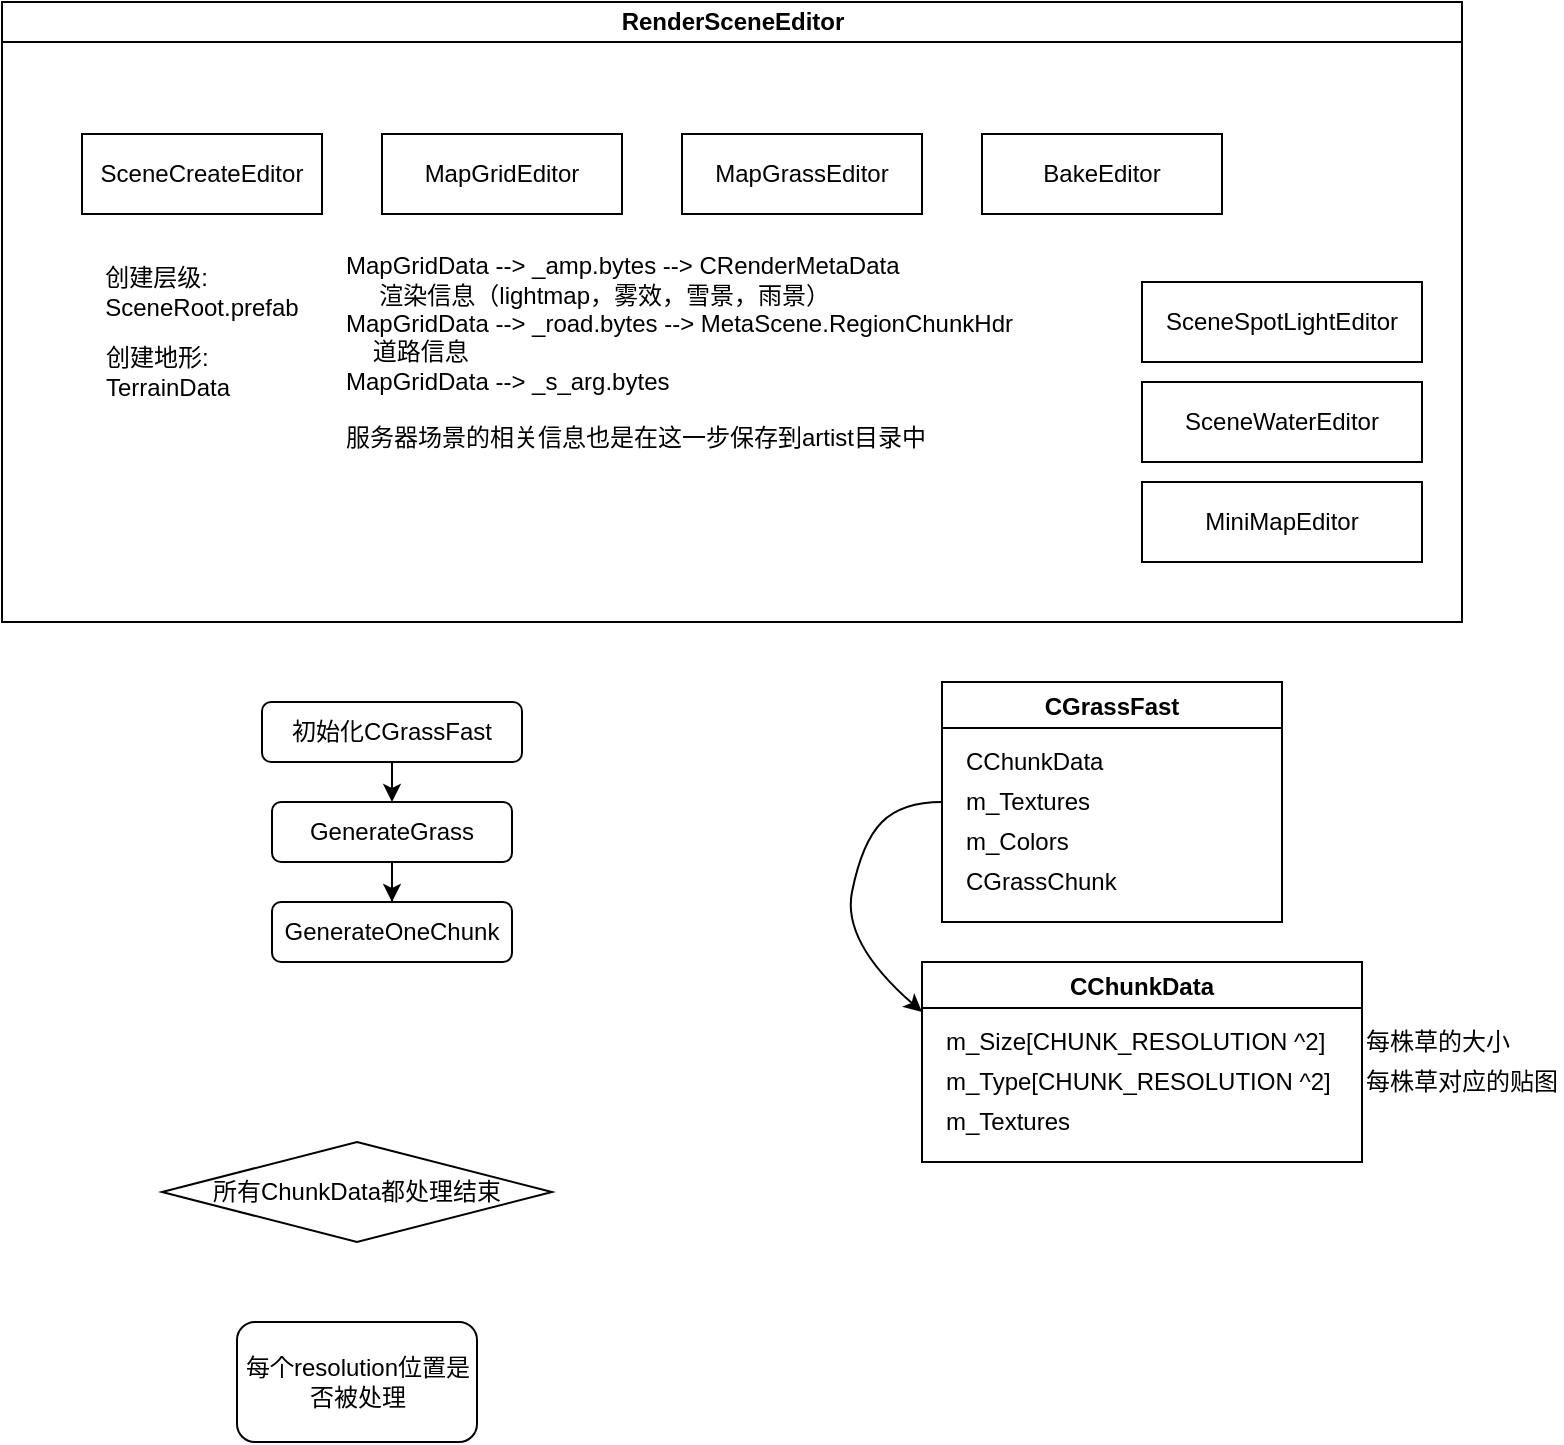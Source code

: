 <mxfile version="14.0.4" type="github">
  <diagram id="prtHgNgQTEPvFCAcTncT" name="Page-1">
    <mxGraphModel dx="1422" dy="762" grid="1" gridSize="10" guides="1" tooltips="1" connect="1" arrows="1" fold="1" page="1" pageScale="1" pageWidth="827" pageHeight="1169" math="0" shadow="0">
      <root>
        <mxCell id="0" />
        <mxCell id="1" parent="0" />
        <mxCell id="dNxyNK7c78bLwvsdeMH5-11" value="RenderSceneEditor" style="swimlane;html=1;startSize=20;horizontal=1;containerType=tree;glass=0;" parent="1" vertex="1">
          <mxGeometry x="40" y="90" width="730" height="310" as="geometry" />
        </mxCell>
        <mxCell id="r5INuBmfNXIxxrK-l7Wo-2" value="SceneCreateEditor" style="rounded=0;whiteSpace=wrap;html=1;" parent="dNxyNK7c78bLwvsdeMH5-11" vertex="1">
          <mxGeometry x="40" y="66" width="120" height="40" as="geometry" />
        </mxCell>
        <mxCell id="r5INuBmfNXIxxrK-l7Wo-3" value="&lt;div style=&quot;text-align: left&quot;&gt;&lt;span&gt;创建层级:&amp;nbsp;&lt;/span&gt;&lt;/div&gt;SceneRoot.prefab" style="text;html=1;strokeColor=none;fillColor=none;align=center;verticalAlign=middle;whiteSpace=wrap;rounded=0;" parent="dNxyNK7c78bLwvsdeMH5-11" vertex="1">
          <mxGeometry x="45" y="120" width="110" height="50" as="geometry" />
        </mxCell>
        <mxCell id="r5INuBmfNXIxxrK-l7Wo-4" value="&lt;div&gt;&lt;span&gt;创建地形:&lt;/span&gt;&lt;/div&gt;&lt;div&gt;&lt;span&gt;TerrainData&lt;br&gt;&lt;/span&gt;&lt;/div&gt;" style="text;html=1;strokeColor=none;fillColor=none;align=left;verticalAlign=middle;whiteSpace=wrap;rounded=0;" parent="dNxyNK7c78bLwvsdeMH5-11" vertex="1">
          <mxGeometry x="50" y="170" width="110" height="30" as="geometry" />
        </mxCell>
        <mxCell id="r5INuBmfNXIxxrK-l7Wo-6" value="MapGridEditor" style="rounded=0;whiteSpace=wrap;html=1;" parent="dNxyNK7c78bLwvsdeMH5-11" vertex="1">
          <mxGeometry x="190" y="66" width="120" height="40" as="geometry" />
        </mxCell>
        <mxCell id="r5INuBmfNXIxxrK-l7Wo-7" value="MapGridData --&amp;gt;&amp;nbsp;_amp.bytes --&amp;gt;&amp;nbsp;CRenderMetaData&lt;br&gt;&amp;nbsp; &amp;nbsp; &amp;nbsp;渲染信息（lightmap，雾效，雪景，雨景）&lt;br&gt;MapGridData --&amp;gt; _road.bytes --&amp;gt;&amp;nbsp;MetaScene.RegionChunkHdr&lt;br&gt;&amp;nbsp; &amp;nbsp; 道路信息&lt;br&gt;MapGridData --&amp;gt; _s_arg.bytes&lt;br&gt;&lt;br&gt;服务器场景的相关信息也是在这一步保存到artist目录中" style="text;html=1;strokeColor=none;fillColor=none;align=left;verticalAlign=middle;whiteSpace=wrap;rounded=0;" parent="dNxyNK7c78bLwvsdeMH5-11" vertex="1">
          <mxGeometry x="170" y="110" width="400" height="130" as="geometry" />
        </mxCell>
        <mxCell id="r5INuBmfNXIxxrK-l7Wo-9" value="MapGrassEditor" style="rounded=0;whiteSpace=wrap;html=1;" parent="dNxyNK7c78bLwvsdeMH5-11" vertex="1">
          <mxGeometry x="340" y="66" width="120" height="40" as="geometry" />
        </mxCell>
        <mxCell id="r5INuBmfNXIxxrK-l7Wo-11" value="BakeEditor" style="rounded=0;whiteSpace=wrap;html=1;" parent="dNxyNK7c78bLwvsdeMH5-11" vertex="1">
          <mxGeometry x="490" y="66" width="120" height="40" as="geometry" />
        </mxCell>
        <mxCell id="0L_uWpu6CuNTkNfN0oTp-2" value="SceneSpotLightEditor" style="rounded=0;whiteSpace=wrap;html=1;" vertex="1" parent="dNxyNK7c78bLwvsdeMH5-11">
          <mxGeometry x="570" y="140" width="140" height="40" as="geometry" />
        </mxCell>
        <mxCell id="0L_uWpu6CuNTkNfN0oTp-3" value="SceneWaterEditor" style="rounded=0;whiteSpace=wrap;html=1;" vertex="1" parent="dNxyNK7c78bLwvsdeMH5-11">
          <mxGeometry x="570" y="190" width="140" height="40" as="geometry" />
        </mxCell>
        <mxCell id="0L_uWpu6CuNTkNfN0oTp-4" value="MiniMapEditor" style="rounded=0;whiteSpace=wrap;html=1;" vertex="1" parent="dNxyNK7c78bLwvsdeMH5-11">
          <mxGeometry x="570" y="240" width="140" height="40" as="geometry" />
        </mxCell>
        <mxCell id="r5INuBmfNXIxxrK-l7Wo-14" value="CGrassFast" style="swimlane;align=center;" parent="1" vertex="1">
          <mxGeometry x="510" y="430" width="170" height="120" as="geometry" />
        </mxCell>
        <mxCell id="r5INuBmfNXIxxrK-l7Wo-16" value="CChunkData" style="text;html=1;align=left;verticalAlign=middle;resizable=0;points=[];autosize=1;" parent="r5INuBmfNXIxxrK-l7Wo-14" vertex="1">
          <mxGeometry x="10" y="30" width="80" height="20" as="geometry" />
        </mxCell>
        <mxCell id="r5INuBmfNXIxxrK-l7Wo-17" value="m_Textures" style="text;html=1;align=left;verticalAlign=middle;resizable=0;points=[];autosize=1;" parent="r5INuBmfNXIxxrK-l7Wo-14" vertex="1">
          <mxGeometry x="10" y="50" width="80" height="20" as="geometry" />
        </mxCell>
        <mxCell id="r5INuBmfNXIxxrK-l7Wo-18" value="m_Colors" style="text;html=1;align=left;verticalAlign=middle;resizable=0;points=[];autosize=1;" parent="r5INuBmfNXIxxrK-l7Wo-14" vertex="1">
          <mxGeometry x="10" y="70" width="70" height="20" as="geometry" />
        </mxCell>
        <mxCell id="r5INuBmfNXIxxrK-l7Wo-26" value="CGrassChunk" style="text;html=1;align=left;verticalAlign=middle;resizable=0;points=[];autosize=1;" parent="r5INuBmfNXIxxrK-l7Wo-14" vertex="1">
          <mxGeometry x="10" y="90" width="90" height="20" as="geometry" />
        </mxCell>
        <mxCell id="r5INuBmfNXIxxrK-l7Wo-15" value="初始化CGrassFast" style="rounded=1;whiteSpace=wrap;html=1;align=center;" parent="1" vertex="1">
          <mxGeometry x="170" y="440" width="130" height="30" as="geometry" />
        </mxCell>
        <mxCell id="r5INuBmfNXIxxrK-l7Wo-19" value="CChunkData" style="swimlane;align=center;startSize=23;" parent="1" vertex="1">
          <mxGeometry x="500" y="570" width="220" height="100" as="geometry" />
        </mxCell>
        <mxCell id="r5INuBmfNXIxxrK-l7Wo-20" value="m_Size[CHUNK_RESOLUTION ^2]" style="text;html=1;align=left;verticalAlign=middle;resizable=0;points=[];autosize=1;" parent="r5INuBmfNXIxxrK-l7Wo-19" vertex="1">
          <mxGeometry x="10" y="30" width="210" height="20" as="geometry" />
        </mxCell>
        <mxCell id="r5INuBmfNXIxxrK-l7Wo-21" value="m_Type[CHUNK_RESOLUTION ^2]" style="text;html=1;align=left;verticalAlign=middle;resizable=0;points=[];autosize=1;" parent="r5INuBmfNXIxxrK-l7Wo-19" vertex="1">
          <mxGeometry x="10" y="50" width="210" height="20" as="geometry" />
        </mxCell>
        <mxCell id="r5INuBmfNXIxxrK-l7Wo-22" value="m_Textures" style="text;html=1;align=left;verticalAlign=middle;resizable=0;points=[];autosize=1;" parent="r5INuBmfNXIxxrK-l7Wo-19" vertex="1">
          <mxGeometry x="10" y="70" width="80" height="20" as="geometry" />
        </mxCell>
        <mxCell id="r5INuBmfNXIxxrK-l7Wo-23" value="" style="curved=1;endArrow=classic;html=1;entryX=0;entryY=0.25;entryDx=0;entryDy=0;" parent="1" target="r5INuBmfNXIxxrK-l7Wo-19" edge="1">
          <mxGeometry width="50" height="50" relative="1" as="geometry">
            <mxPoint x="510" y="490" as="sourcePoint" />
            <mxPoint x="540" y="610" as="targetPoint" />
            <Array as="points">
              <mxPoint x="490" y="490" />
              <mxPoint x="470" y="510" />
              <mxPoint x="460" y="560" />
            </Array>
          </mxGeometry>
        </mxCell>
        <mxCell id="r5INuBmfNXIxxrK-l7Wo-24" value="每株草的大小" style="text;html=1;strokeColor=none;fillColor=none;align=left;verticalAlign=middle;whiteSpace=wrap;rounded=0;" parent="1" vertex="1">
          <mxGeometry x="720" y="600" width="90" height="20" as="geometry" />
        </mxCell>
        <mxCell id="r5INuBmfNXIxxrK-l7Wo-25" value="每株草对应的贴图" style="text;html=1;strokeColor=none;fillColor=none;align=center;verticalAlign=middle;whiteSpace=wrap;rounded=0;" parent="1" vertex="1">
          <mxGeometry x="720" y="620" width="100" height="20" as="geometry" />
        </mxCell>
        <mxCell id="r5INuBmfNXIxxrK-l7Wo-27" value="所有ChunkData都处理结束" style="rhombus;whiteSpace=wrap;html=1;align=center;" parent="1" vertex="1">
          <mxGeometry x="120" y="660" width="195" height="50" as="geometry" />
        </mxCell>
        <mxCell id="r5INuBmfNXIxxrK-l7Wo-31" value="每个resolution位置是否被处理" style="rounded=1;whiteSpace=wrap;html=1;align=center;" parent="1" vertex="1">
          <mxGeometry x="157.5" y="750" width="120" height="60" as="geometry" />
        </mxCell>
        <mxCell id="r5INuBmfNXIxxrK-l7Wo-36" style="edgeStyle=orthogonalEdgeStyle;rounded=0;orthogonalLoop=1;jettySize=auto;html=1;exitX=0.5;exitY=1;exitDx=0;exitDy=0;" parent="1" source="r5INuBmfNXIxxrK-l7Wo-32" target="r5INuBmfNXIxxrK-l7Wo-35" edge="1">
          <mxGeometry relative="1" as="geometry" />
        </mxCell>
        <mxCell id="r5INuBmfNXIxxrK-l7Wo-32" value="GenerateGrass" style="rounded=1;whiteSpace=wrap;html=1;align=center;" parent="1" vertex="1">
          <mxGeometry x="175" y="490" width="120" height="30" as="geometry" />
        </mxCell>
        <mxCell id="r5INuBmfNXIxxrK-l7Wo-33" value="" style="endArrow=classic;html=1;exitX=0.5;exitY=1;exitDx=0;exitDy=0;" parent="1" source="r5INuBmfNXIxxrK-l7Wo-15" target="r5INuBmfNXIxxrK-l7Wo-32" edge="1">
          <mxGeometry width="50" height="50" relative="1" as="geometry">
            <mxPoint x="400" y="590" as="sourcePoint" />
            <mxPoint x="450" y="540" as="targetPoint" />
          </mxGeometry>
        </mxCell>
        <mxCell id="r5INuBmfNXIxxrK-l7Wo-35" value="GenerateOneChunk" style="rounded=1;whiteSpace=wrap;html=1;align=center;" parent="1" vertex="1">
          <mxGeometry x="175" y="540" width="120" height="30" as="geometry" />
        </mxCell>
      </root>
    </mxGraphModel>
  </diagram>
</mxfile>
